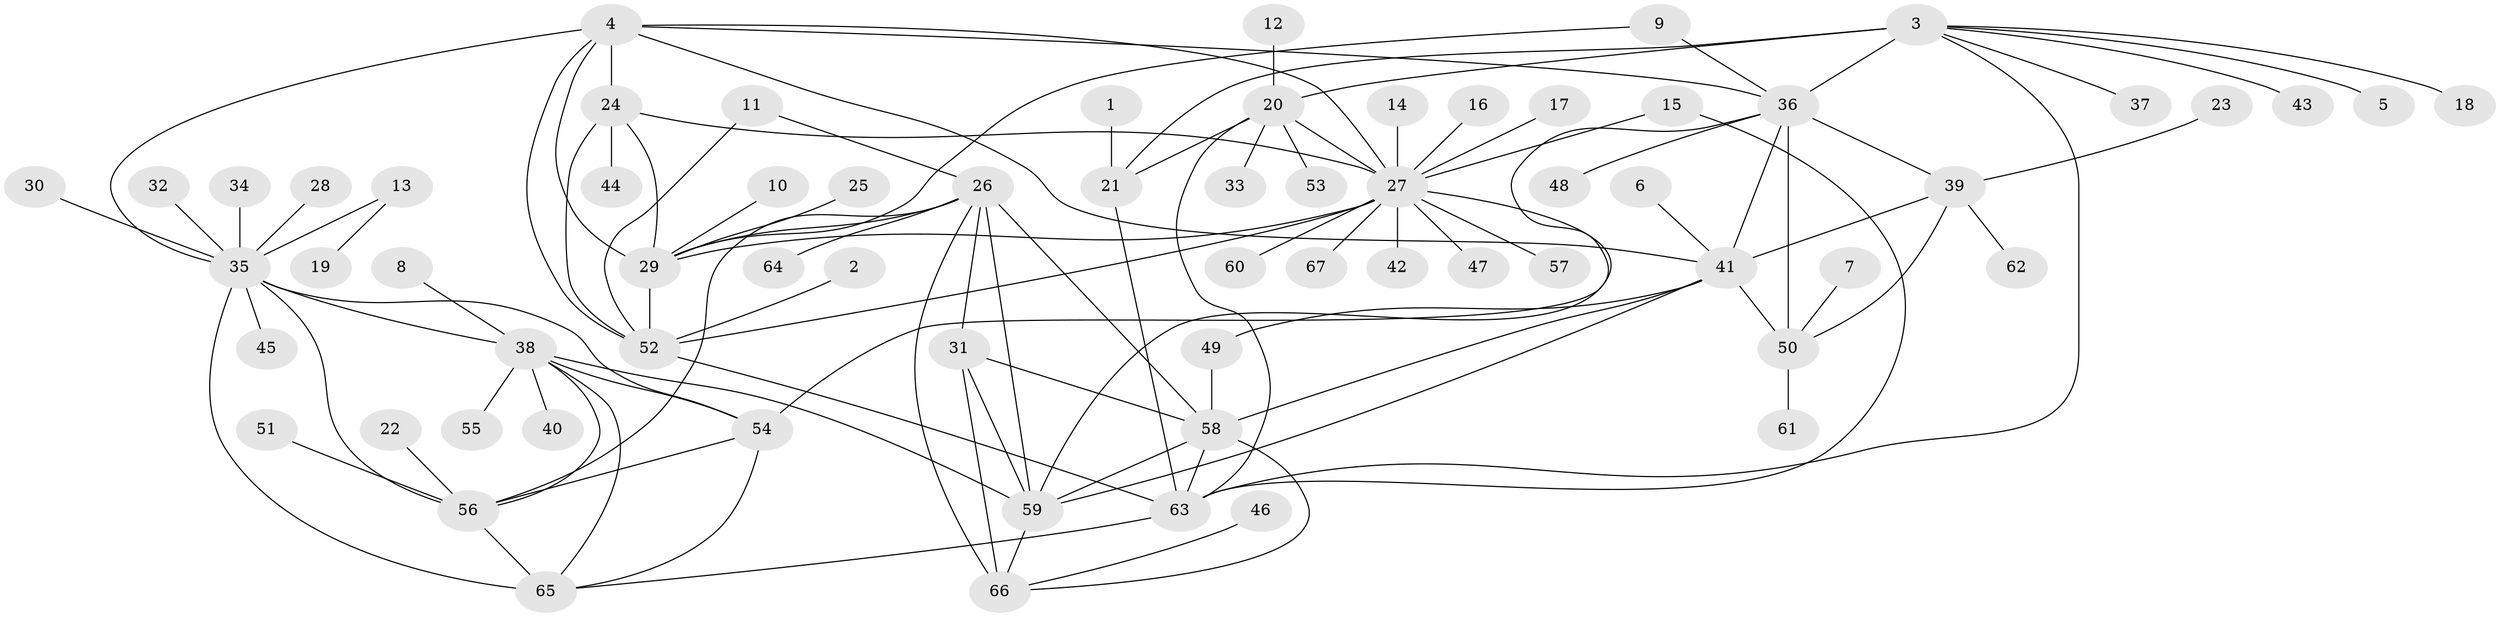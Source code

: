 // original degree distribution, {9: 0.03875968992248062, 8: 0.046511627906976744, 11: 0.03875968992248062, 7: 0.05426356589147287, 5: 0.007751937984496124, 10: 0.007751937984496124, 6: 0.023255813953488372, 12: 0.007751937984496124, 18: 0.007751937984496124, 1: 0.6046511627906976, 4: 0.015503875968992248, 2: 0.13178294573643412, 3: 0.015503875968992248}
// Generated by graph-tools (version 1.1) at 2025/50/03/09/25 03:50:34]
// undirected, 67 vertices, 105 edges
graph export_dot {
graph [start="1"]
  node [color=gray90,style=filled];
  1;
  2;
  3;
  4;
  5;
  6;
  7;
  8;
  9;
  10;
  11;
  12;
  13;
  14;
  15;
  16;
  17;
  18;
  19;
  20;
  21;
  22;
  23;
  24;
  25;
  26;
  27;
  28;
  29;
  30;
  31;
  32;
  33;
  34;
  35;
  36;
  37;
  38;
  39;
  40;
  41;
  42;
  43;
  44;
  45;
  46;
  47;
  48;
  49;
  50;
  51;
  52;
  53;
  54;
  55;
  56;
  57;
  58;
  59;
  60;
  61;
  62;
  63;
  64;
  65;
  66;
  67;
  1 -- 21 [weight=1.0];
  2 -- 52 [weight=1.0];
  3 -- 5 [weight=1.0];
  3 -- 18 [weight=1.0];
  3 -- 20 [weight=3.0];
  3 -- 21 [weight=3.0];
  3 -- 36 [weight=1.0];
  3 -- 37 [weight=1.0];
  3 -- 43 [weight=1.0];
  3 -- 63 [weight=3.0];
  4 -- 24 [weight=2.0];
  4 -- 27 [weight=2.0];
  4 -- 29 [weight=2.0];
  4 -- 35 [weight=1.0];
  4 -- 36 [weight=1.0];
  4 -- 41 [weight=1.0];
  4 -- 52 [weight=2.0];
  6 -- 41 [weight=1.0];
  7 -- 50 [weight=1.0];
  8 -- 38 [weight=1.0];
  9 -- 29 [weight=1.0];
  9 -- 36 [weight=1.0];
  10 -- 29 [weight=1.0];
  11 -- 26 [weight=1.0];
  11 -- 52 [weight=1.0];
  12 -- 20 [weight=1.0];
  13 -- 19 [weight=1.0];
  13 -- 35 [weight=1.0];
  14 -- 27 [weight=1.0];
  15 -- 27 [weight=1.0];
  15 -- 63 [weight=1.0];
  16 -- 27 [weight=1.0];
  17 -- 27 [weight=1.0];
  20 -- 21 [weight=1.0];
  20 -- 27 [weight=1.0];
  20 -- 33 [weight=1.0];
  20 -- 53 [weight=1.0];
  20 -- 63 [weight=1.0];
  21 -- 63 [weight=1.0];
  22 -- 56 [weight=1.0];
  23 -- 39 [weight=1.0];
  24 -- 27 [weight=1.0];
  24 -- 29 [weight=1.0];
  24 -- 44 [weight=1.0];
  24 -- 52 [weight=1.0];
  25 -- 29 [weight=1.0];
  26 -- 29 [weight=1.0];
  26 -- 31 [weight=2.0];
  26 -- 56 [weight=1.0];
  26 -- 58 [weight=1.0];
  26 -- 59 [weight=1.0];
  26 -- 64 [weight=1.0];
  26 -- 66 [weight=1.0];
  27 -- 29 [weight=1.0];
  27 -- 42 [weight=1.0];
  27 -- 47 [weight=1.0];
  27 -- 52 [weight=1.0];
  27 -- 57 [weight=1.0];
  27 -- 59 [weight=1.0];
  27 -- 60 [weight=1.0];
  27 -- 67 [weight=1.0];
  28 -- 35 [weight=1.0];
  29 -- 52 [weight=1.0];
  30 -- 35 [weight=1.0];
  31 -- 58 [weight=2.0];
  31 -- 59 [weight=2.0];
  31 -- 66 [weight=2.0];
  32 -- 35 [weight=1.0];
  34 -- 35 [weight=1.0];
  35 -- 38 [weight=2.0];
  35 -- 45 [weight=1.0];
  35 -- 54 [weight=2.0];
  35 -- 56 [weight=2.0];
  35 -- 65 [weight=2.0];
  36 -- 39 [weight=2.0];
  36 -- 41 [weight=2.0];
  36 -- 48 [weight=1.0];
  36 -- 50 [weight=4.0];
  36 -- 54 [weight=1.0];
  38 -- 40 [weight=1.0];
  38 -- 54 [weight=1.0];
  38 -- 55 [weight=1.0];
  38 -- 56 [weight=1.0];
  38 -- 59 [weight=1.0];
  38 -- 65 [weight=1.0];
  39 -- 41 [weight=1.0];
  39 -- 50 [weight=2.0];
  39 -- 62 [weight=1.0];
  41 -- 49 [weight=1.0];
  41 -- 50 [weight=2.0];
  41 -- 58 [weight=1.0];
  41 -- 59 [weight=1.0];
  46 -- 66 [weight=1.0];
  49 -- 58 [weight=1.0];
  50 -- 61 [weight=1.0];
  51 -- 56 [weight=1.0];
  52 -- 63 [weight=1.0];
  54 -- 56 [weight=1.0];
  54 -- 65 [weight=1.0];
  56 -- 65 [weight=1.0];
  58 -- 59 [weight=1.0];
  58 -- 63 [weight=1.0];
  58 -- 66 [weight=1.0];
  59 -- 66 [weight=1.0];
  63 -- 65 [weight=1.0];
}
